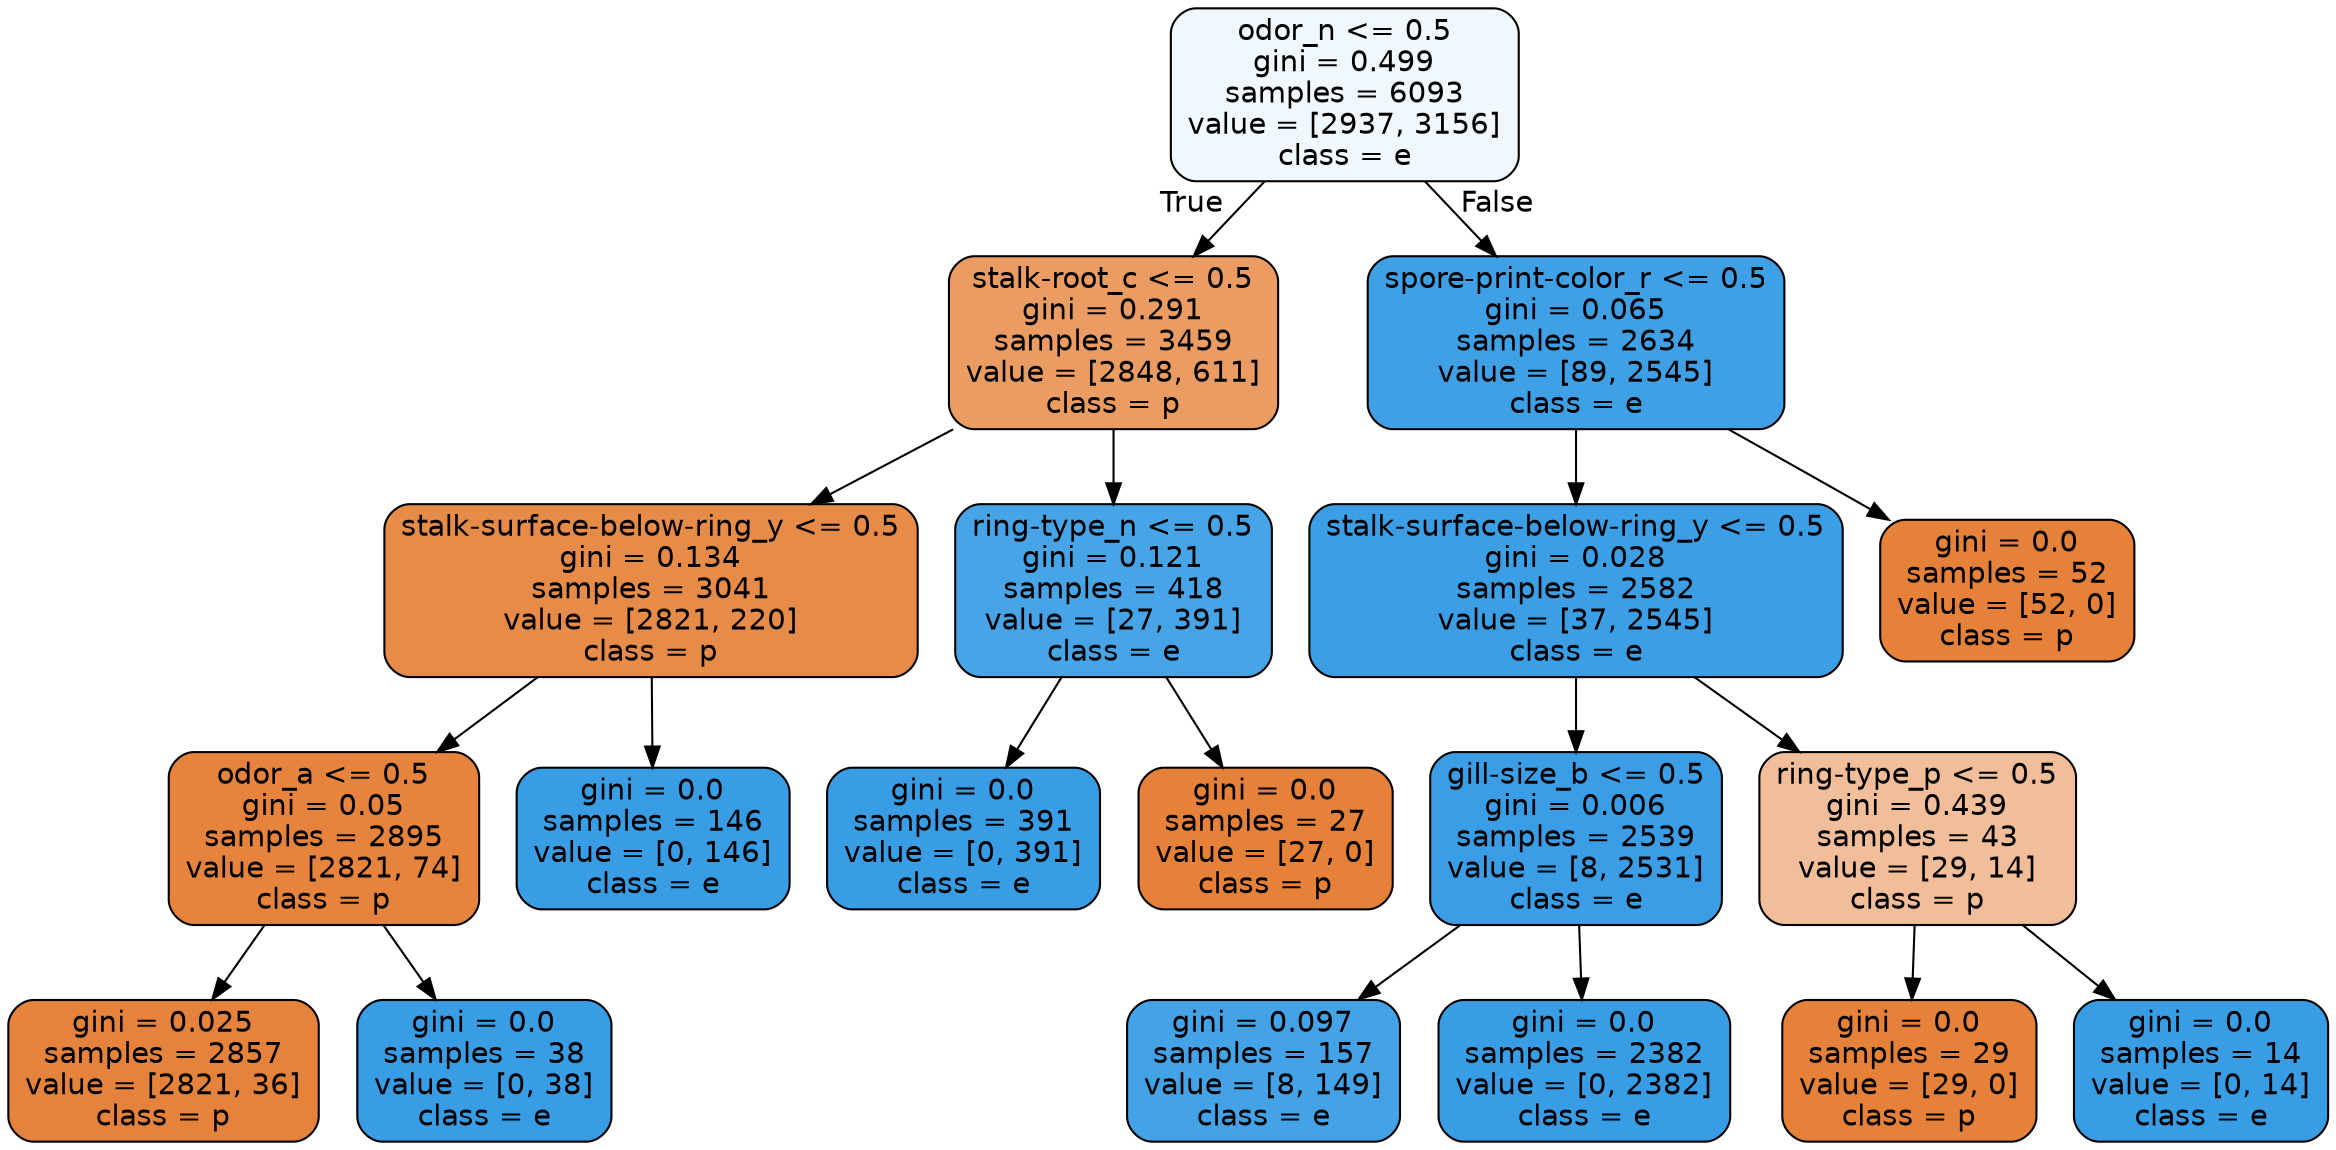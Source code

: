 digraph Tree {
node [shape=box, style="filled, rounded", color="black", fontname="helvetica"] ;
edge [fontname="helvetica"] ;
0 [label="odor_n <= 0.5\ngini = 0.499\nsamples = 6093\nvalue = [2937, 3156]\nclass = e", fillcolor="#f1f8fd"] ;
1 [label="stalk-root_c <= 0.5\ngini = 0.291\nsamples = 3459\nvalue = [2848, 611]\nclass = p", fillcolor="#eb9c63"] ;
0 -> 1 [labeldistance=2.5, labelangle=45, headlabel="True"] ;
2 [label="stalk-surface-below-ring_y <= 0.5\ngini = 0.134\nsamples = 3041\nvalue = [2821, 220]\nclass = p", fillcolor="#e78b48"] ;
1 -> 2 ;
3 [label="odor_a <= 0.5\ngini = 0.05\nsamples = 2895\nvalue = [2821, 74]\nclass = p", fillcolor="#e6843e"] ;
2 -> 3 ;
4 [label="gini = 0.025\nsamples = 2857\nvalue = [2821, 36]\nclass = p", fillcolor="#e5833c"] ;
3 -> 4 ;
5 [label="gini = 0.0\nsamples = 38\nvalue = [0, 38]\nclass = e", fillcolor="#399de5"] ;
3 -> 5 ;
6 [label="gini = 0.0\nsamples = 146\nvalue = [0, 146]\nclass = e", fillcolor="#399de5"] ;
2 -> 6 ;
7 [label="ring-type_n <= 0.5\ngini = 0.121\nsamples = 418\nvalue = [27, 391]\nclass = e", fillcolor="#47a4e7"] ;
1 -> 7 ;
8 [label="gini = 0.0\nsamples = 391\nvalue = [0, 391]\nclass = e", fillcolor="#399de5"] ;
7 -> 8 ;
9 [label="gini = 0.0\nsamples = 27\nvalue = [27, 0]\nclass = p", fillcolor="#e58139"] ;
7 -> 9 ;
10 [label="spore-print-color_r <= 0.5\ngini = 0.065\nsamples = 2634\nvalue = [89, 2545]\nclass = e", fillcolor="#40a0e6"] ;
0 -> 10 [labeldistance=2.5, labelangle=-45, headlabel="False"] ;
11 [label="stalk-surface-below-ring_y <= 0.5\ngini = 0.028\nsamples = 2582\nvalue = [37, 2545]\nclass = e", fillcolor="#3c9ee5"] ;
10 -> 11 ;
12 [label="gill-size_b <= 0.5\ngini = 0.006\nsamples = 2539\nvalue = [8, 2531]\nclass = e", fillcolor="#3a9de5"] ;
11 -> 12 ;
13 [label="gini = 0.097\nsamples = 157\nvalue = [8, 149]\nclass = e", fillcolor="#44a2e6"] ;
12 -> 13 ;
14 [label="gini = 0.0\nsamples = 2382\nvalue = [0, 2382]\nclass = e", fillcolor="#399de5"] ;
12 -> 14 ;
15 [label="ring-type_p <= 0.5\ngini = 0.439\nsamples = 43\nvalue = [29, 14]\nclass = p", fillcolor="#f2be99"] ;
11 -> 15 ;
16 [label="gini = 0.0\nsamples = 29\nvalue = [29, 0]\nclass = p", fillcolor="#e58139"] ;
15 -> 16 ;
17 [label="gini = 0.0\nsamples = 14\nvalue = [0, 14]\nclass = e", fillcolor="#399de5"] ;
15 -> 17 ;
18 [label="gini = 0.0\nsamples = 52\nvalue = [52, 0]\nclass = p", fillcolor="#e58139"] ;
10 -> 18 ;
}